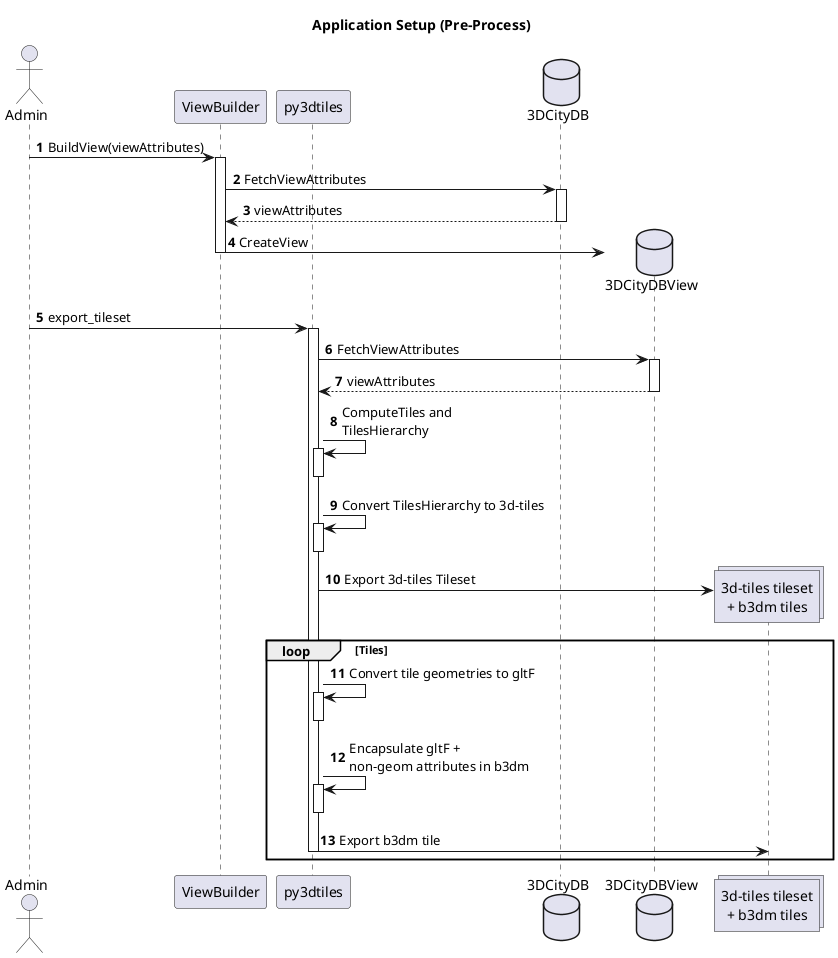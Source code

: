@startuml
autonumber

title Application Setup (Pre-Process)

actor Admin
participant ViewBuilder
participant py3dtiles
database 3DCityDB

'viewAttributes represents mandatory + optionnal arguments:
'mandatory arguments: geomTableName, idGeomColumn, idGeomColumn
'optionnal arguments: attrib1Table, attrib1Column, .. attribnTable, attribnColumn
Admin -> ViewBuilder : BuildView(viewAttributes)
activate ViewBuilder
ViewBuilder -> 3DCityDB : FetchViewAttributes
activate 3DCityDB
3DCityDB --> ViewBuilder : viewAttributes
deactivate 3DCityDB
'Note: In practice we could also:
'create a new composant which could be named "3DCityDBView"
'create a new DB which could be named "3DCityDBView" and contains a duplication
'of the desired data (viewAttributes)
create database 3DCityDBView
ViewBuilder -> 3DCityDBView : CreateView
deactivate ViewBuilder


Admin -> py3dtiles : export_tileset
activate py3dtiles

py3dtiles -> 3DCityDBView : FetchViewAttributes
activate 3DCityDBView
3DCityDBView --> py3dtiles : viewAttributes
deactivate 3DCityDBView

py3dtiles -> py3dtiles : ComputeTiles and\nTilesHierarchy
activate py3dtiles
deactivate py3dtiles

py3dtiles -> py3dtiles : Convert TilesHierarchy to 3d-tiles
activate py3dtiles
deactivate py3dtiles

create collections "3d-tiles tileset\n+ b3dm tiles" as TB3DM
py3dtiles -> TB3DM : Export 3d-tiles Tileset

loop Tiles
  py3dtiles -> py3dtiles : Convert tile geometries to gltF
  activate py3dtiles
  deactivate py3dtiles
  py3dtiles -> py3dtiles : Encapsulate gltF +\nnon-geom attributes in b3dm
  activate py3dtiles
  deactivate py3dtiles
  py3dtiles -> TB3DM : Export b3dm tile
  deactivate py3dtiles
end

@enduml
